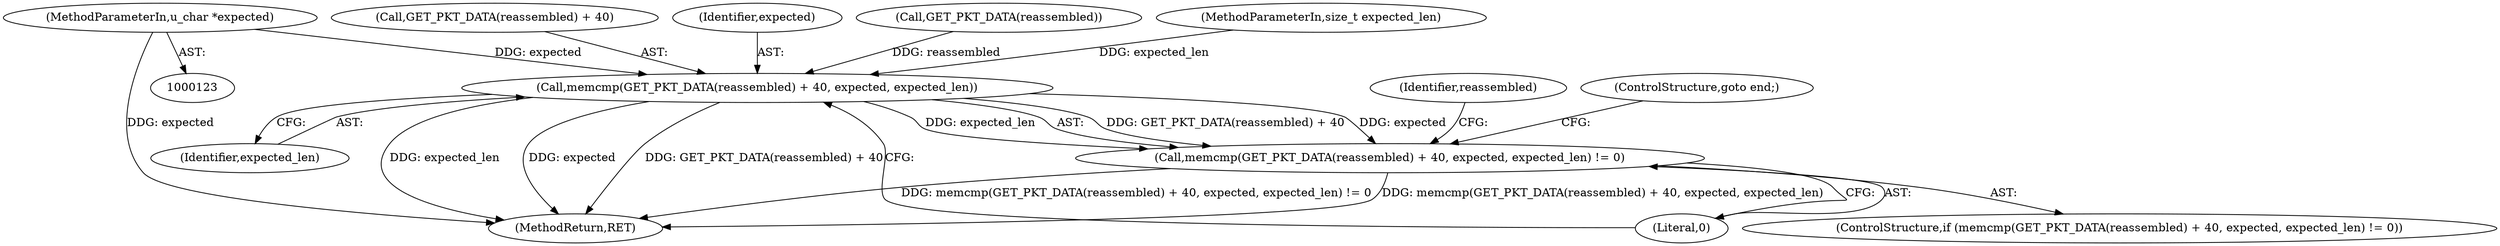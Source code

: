 digraph "0_suricata_4a04f814b15762eb446a5ead4d69d021512df6f8_14@pointer" {
"1000125" [label="(MethodParameterIn,u_char *expected)"];
"1000444" [label="(Call,memcmp(GET_PKT_DATA(reassembled) + 40, expected, expected_len))"];
"1000443" [label="(Call,memcmp(GET_PKT_DATA(reassembled) + 40, expected, expected_len) != 0)"];
"1000456" [label="(Identifier,reassembled)"];
"1000450" [label="(Identifier,expected_len)"];
"1000125" [label="(MethodParameterIn,u_char *expected)"];
"1000445" [label="(Call,GET_PKT_DATA(reassembled) + 40)"];
"1000452" [label="(ControlStructure,goto end;)"];
"1000443" [label="(Call,memcmp(GET_PKT_DATA(reassembled) + 40, expected, expected_len) != 0)"];
"1000444" [label="(Call,memcmp(GET_PKT_DATA(reassembled) + 40, expected, expected_len))"];
"1000451" [label="(Literal,0)"];
"1000499" [label="(MethodReturn,RET)"];
"1000449" [label="(Identifier,expected)"];
"1000446" [label="(Call,GET_PKT_DATA(reassembled))"];
"1000126" [label="(MethodParameterIn,size_t expected_len)"];
"1000442" [label="(ControlStructure,if (memcmp(GET_PKT_DATA(reassembled) + 40, expected, expected_len) != 0))"];
"1000125" -> "1000123"  [label="AST: "];
"1000125" -> "1000499"  [label="DDG: expected"];
"1000125" -> "1000444"  [label="DDG: expected"];
"1000444" -> "1000443"  [label="AST: "];
"1000444" -> "1000450"  [label="CFG: "];
"1000445" -> "1000444"  [label="AST: "];
"1000449" -> "1000444"  [label="AST: "];
"1000450" -> "1000444"  [label="AST: "];
"1000451" -> "1000444"  [label="CFG: "];
"1000444" -> "1000499"  [label="DDG: expected_len"];
"1000444" -> "1000499"  [label="DDG: expected"];
"1000444" -> "1000499"  [label="DDG: GET_PKT_DATA(reassembled) + 40"];
"1000444" -> "1000443"  [label="DDG: GET_PKT_DATA(reassembled) + 40"];
"1000444" -> "1000443"  [label="DDG: expected"];
"1000444" -> "1000443"  [label="DDG: expected_len"];
"1000446" -> "1000444"  [label="DDG: reassembled"];
"1000126" -> "1000444"  [label="DDG: expected_len"];
"1000443" -> "1000442"  [label="AST: "];
"1000443" -> "1000451"  [label="CFG: "];
"1000451" -> "1000443"  [label="AST: "];
"1000452" -> "1000443"  [label="CFG: "];
"1000456" -> "1000443"  [label="CFG: "];
"1000443" -> "1000499"  [label="DDG: memcmp(GET_PKT_DATA(reassembled) + 40, expected, expected_len) != 0"];
"1000443" -> "1000499"  [label="DDG: memcmp(GET_PKT_DATA(reassembled) + 40, expected, expected_len)"];
}
